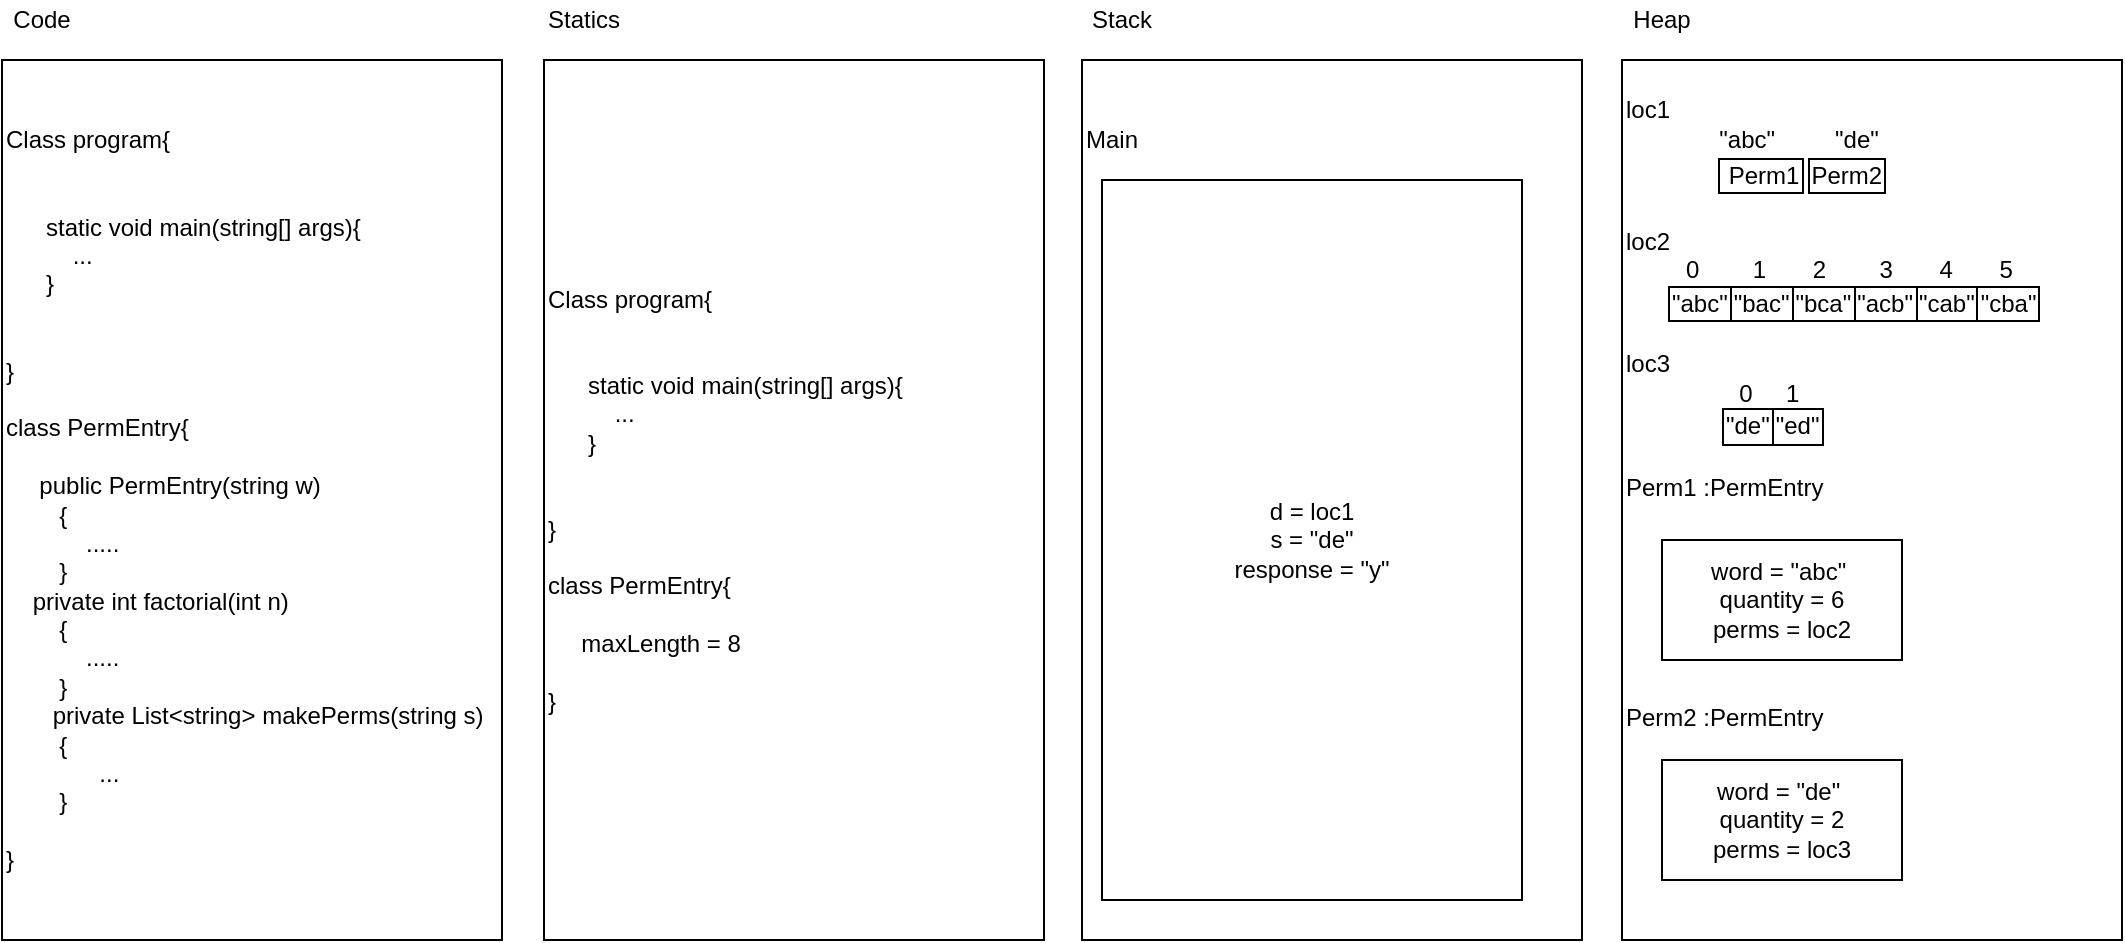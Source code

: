 <mxfile version="14.5.3" type="github">
  <diagram id="MkJ7x8U8QZDx5aW0vpz0" name="Page-1">
    <mxGraphModel dx="1422" dy="705" grid="1" gridSize="10" guides="1" tooltips="1" connect="1" arrows="1" fold="1" page="1" pageScale="1" pageWidth="1100" pageHeight="850" math="0" shadow="0">
      <root>
        <mxCell id="0" />
        <mxCell id="1" parent="0" />
        <mxCell id="QrvTohSwwayNkErZfKIE-2" value="Class program{&lt;br&gt;&lt;br&gt;&lt;div&gt;&lt;br&gt;&lt;/div&gt;&amp;nbsp; &amp;nbsp; &amp;nbsp; static void main(string[] args){&lt;br&gt;&amp;nbsp; &amp;nbsp; &amp;nbsp; &amp;nbsp; &amp;nbsp; ...&lt;br&gt;&amp;nbsp; &amp;nbsp; &amp;nbsp; }&lt;br&gt;&lt;br&gt;&lt;br&gt;}&lt;br&gt;&lt;br&gt;class PermEntry{&lt;br&gt;&lt;br&gt;&amp;nbsp; &amp;nbsp; &amp;nbsp;&lt;span&gt;public PermEntry(string w)&lt;/span&gt;&lt;div&gt;&amp;nbsp; &amp;nbsp; &amp;nbsp; &amp;nbsp; {&lt;/div&gt;&lt;div&gt;&amp;nbsp; &amp;nbsp; &amp;nbsp; &amp;nbsp; &amp;nbsp; &amp;nbsp; .....&lt;/div&gt;&lt;div&gt;&amp;nbsp; &amp;nbsp; &amp;nbsp; &amp;nbsp; }&lt;/div&gt;&lt;div&gt;&amp;nbsp; &amp;nbsp;&amp;nbsp;&lt;span&gt;private int factorial(int n)&lt;/span&gt;&lt;/div&gt;&lt;div&gt;&amp;nbsp; &amp;nbsp; &amp;nbsp; &amp;nbsp; {&lt;/div&gt;&lt;div&gt;&amp;nbsp; &amp;nbsp; &amp;nbsp; &amp;nbsp; &amp;nbsp; &amp;nbsp; .....&lt;/div&gt;&lt;div&gt;&amp;nbsp; &amp;nbsp; &amp;nbsp; &amp;nbsp; }&lt;/div&gt;&amp;nbsp; &amp;nbsp; &amp;nbsp;&amp;nbsp;&lt;span&gt;&amp;nbsp;private List&amp;lt;string&amp;gt; makePerms(string s)&lt;/span&gt;&lt;div&gt;&amp;nbsp; &amp;nbsp; &amp;nbsp; &amp;nbsp; {&lt;/div&gt;&lt;div&gt;&amp;nbsp; &amp;nbsp; &amp;nbsp; &amp;nbsp; &amp;nbsp; &amp;nbsp; &amp;nbsp; ...&lt;/div&gt;&lt;div&gt;&amp;nbsp; &amp;nbsp; &amp;nbsp; &amp;nbsp; }&lt;/div&gt;&lt;br&gt;}" style="rounded=0;whiteSpace=wrap;html=1;align=left;" parent="1" vertex="1">
          <mxGeometry x="20" y="60" width="250" height="440" as="geometry" />
        </mxCell>
        <mxCell id="QrvTohSwwayNkErZfKIE-3" value="Code" style="text;html=1;strokeColor=none;fillColor=none;align=center;verticalAlign=middle;whiteSpace=wrap;rounded=0;" parent="1" vertex="1">
          <mxGeometry x="20" y="30" width="40" height="20" as="geometry" />
        </mxCell>
        <mxCell id="QrvTohSwwayNkErZfKIE-4" value="Class program{&lt;br&gt;&lt;br&gt;&lt;div&gt;&lt;br&gt;&lt;/div&gt;&amp;nbsp; &amp;nbsp; &amp;nbsp; static void main(string[] args){&lt;br&gt;&amp;nbsp; &amp;nbsp; &amp;nbsp; &amp;nbsp; &amp;nbsp; ...&lt;br&gt;&amp;nbsp; &amp;nbsp; &amp;nbsp; }&lt;br&gt;&lt;br&gt;&lt;br&gt;}&lt;br&gt;&lt;br&gt;class PermEntry{&lt;br&gt;&lt;br&gt;&amp;nbsp; &amp;nbsp; &amp;nbsp;maxLength = 8&lt;br&gt;&lt;br&gt;}" style="rounded=0;whiteSpace=wrap;html=1;align=left;" parent="1" vertex="1">
          <mxGeometry x="291" y="60" width="250" height="440" as="geometry" />
        </mxCell>
        <mxCell id="QrvTohSwwayNkErZfKIE-5" value="Statics" style="text;html=1;strokeColor=none;fillColor=none;align=center;verticalAlign=middle;whiteSpace=wrap;rounded=0;" parent="1" vertex="1">
          <mxGeometry x="291" y="30" width="40" height="20" as="geometry" />
        </mxCell>
        <mxCell id="7mHd35gTJ7Eix5R3v8-Q-1" value="Main&amp;nbsp; &amp;nbsp; &amp;nbsp; &amp;nbsp; &amp;nbsp; &amp;nbsp; &amp;nbsp; &amp;nbsp; &amp;nbsp; &amp;nbsp; &amp;nbsp; &amp;nbsp; &amp;nbsp; &amp;nbsp; &amp;nbsp; &amp;nbsp; &amp;nbsp; &amp;nbsp; &amp;nbsp; &amp;nbsp; &amp;nbsp; &amp;nbsp;&amp;nbsp;&lt;br&gt;&lt;br&gt;&lt;br&gt;&lt;br&gt;&lt;br&gt;&lt;br&gt;&lt;br&gt;&lt;br&gt;&lt;br&gt;&lt;br&gt;&lt;br&gt;&lt;br&gt;&lt;br&gt;&lt;br&gt;&lt;br&gt;&lt;br&gt;&lt;br&gt;&lt;br&gt;&lt;br&gt;&lt;br&gt;&lt;br&gt;&lt;br&gt;&lt;br&gt;&lt;br&gt;&lt;br&gt;&lt;br&gt;" style="rounded=0;whiteSpace=wrap;html=1;align=left;" parent="1" vertex="1">
          <mxGeometry x="560" y="60" width="250" height="440" as="geometry" />
        </mxCell>
        <mxCell id="7mHd35gTJ7Eix5R3v8-Q-2" value="Stack" style="text;html=1;strokeColor=none;fillColor=none;align=center;verticalAlign=middle;whiteSpace=wrap;rounded=0;" parent="1" vertex="1">
          <mxGeometry x="560" y="30" width="40" height="20" as="geometry" />
        </mxCell>
        <mxCell id="7mHd35gTJ7Eix5R3v8-Q-3" value="d = loc1&lt;br&gt;s = &quot;de&quot;&lt;br&gt;response = &quot;y&quot;" style="rounded=0;whiteSpace=wrap;html=1;align=center;" parent="1" vertex="1">
          <mxGeometry x="570" y="120" width="210" height="360" as="geometry" />
        </mxCell>
        <mxCell id="7mHd35gTJ7Eix5R3v8-Q-5" value="loc1&lt;br&gt;&lt;span&gt;&amp;nbsp; &amp;nbsp; &amp;nbsp; &amp;nbsp; &amp;nbsp; &amp;nbsp; &amp;nbsp; &quot;abc&quot;&amp;nbsp; &amp;nbsp; &amp;nbsp; &amp;nbsp; &amp;nbsp;&quot;de&quot;&amp;nbsp;&lt;/span&gt;&lt;span&gt;&amp;nbsp;&lt;/span&gt;&lt;br&gt;&lt;div&gt;&lt;table&gt;&lt;tbody&gt;&lt;tr&gt;&lt;td&gt;&lt;br&gt;&lt;/td&gt;&lt;td&gt;&lt;br&gt;&lt;/td&gt;&lt;td&gt;&lt;br&gt;&lt;/td&gt;&lt;td&gt;&lt;br&gt;&lt;/td&gt;&lt;td&gt;&lt;br&gt;&lt;/td&gt;&lt;td&gt;&lt;br&gt;&lt;/td&gt;&lt;td&gt;&lt;br&gt;&lt;/td&gt;&lt;td&gt;&lt;br&gt;&lt;/td&gt;&lt;td&gt;&lt;br&gt;&lt;/td&gt;&lt;td&gt;&lt;br&gt;&lt;/td&gt;&lt;td&gt;&lt;br&gt;&lt;/td&gt;&lt;td style=&quot;border: 1px solid rgb(0 , 0 , 0) ; border-collapse: collapse&quot;&gt;&lt;span style=&quot;background-color: rgb(255 , 255 , 255)&quot;&gt;&amp;nbsp;Perm1&lt;/span&gt;&lt;/td&gt;&lt;td style=&quot;border: 1px solid rgb(0 , 0 , 0) ; border-collapse: collapse&quot;&gt;&lt;span style=&quot;background-color: rgb(255 , 255 , 255)&quot;&gt;Perm2&lt;/span&gt;&lt;/td&gt;&lt;/tr&gt;&lt;/tbody&gt;&lt;/table&gt;&lt;br&gt;&lt;/div&gt;&lt;div&gt;loc2&lt;br&gt;&amp;nbsp; &amp;nbsp; &amp;nbsp; &amp;nbsp; &amp;nbsp;0&amp;nbsp; &amp;nbsp; &amp;nbsp; &amp;nbsp; 1&amp;nbsp; &amp;nbsp; &amp;nbsp; &amp;nbsp;2&amp;nbsp; &amp;nbsp; &amp;nbsp; &amp;nbsp; 3&amp;nbsp; &amp;nbsp; &amp;nbsp; &amp;nbsp;4&amp;nbsp; &amp;nbsp; &amp;nbsp; &amp;nbsp;5&amp;nbsp;&amp;nbsp;&lt;br&gt;&lt;div&gt;&lt;table border=&quot;1&quot; style=&quot;border: 1px solid rgb(255 , 255 , 255) ; border-collapse: collapse&quot;&gt;&lt;tbody&gt;&lt;tr&gt;&lt;td style=&quot;border-collapse: collapse&quot;&gt;&lt;br&gt;&lt;/td&gt;&lt;td&gt;&lt;br&gt;&lt;/td&gt;&lt;td style=&quot;border-collapse: collapse&quot;&gt;&lt;br&gt;&lt;/td&gt;&lt;td&gt;&lt;br&gt;&lt;/td&gt;&lt;td&gt;&lt;br&gt;&lt;/td&gt;&lt;td style=&quot;border-collapse: collapse&quot;&gt;&lt;br&gt;&lt;/td&gt;&lt;td style=&quot;border-collapse: collapse&quot;&gt;&lt;br&gt;&lt;/td&gt;&lt;td style=&quot;border: 1px solid rgb(0 , 0 , 0) ; border-collapse: collapse&quot;&gt;&quot;abc&quot;&lt;/td&gt;&lt;td style=&quot;border: 1px solid rgb(0 , 0 , 0) ; border-collapse: collapse&quot;&gt;&quot;bac&quot;&lt;/td&gt;&lt;td style=&quot;border: 1px solid rgb(0 , 0 , 0) ; border-collapse: collapse&quot;&gt;&quot;bca&quot;&lt;/td&gt;&lt;td style=&quot;border: 1px solid rgb(0 , 0 , 0) ; border-collapse: collapse&quot;&gt;&quot;acb&quot;&lt;/td&gt;&lt;td style=&quot;border-collapse: collapse ; border: 1px solid rgb(0 , 0 , 0)&quot;&gt;&lt;span style=&quot;background-color: rgb(255 , 255 , 255)&quot;&gt;&quot;cab&quot;&lt;/span&gt;&lt;/td&gt;&lt;td style=&quot;border-collapse: collapse ; border: 1px solid rgb(0 , 0 , 0)&quot;&gt;&lt;span style=&quot;background-color: rgb(255 , 255 , 255)&quot;&gt;&quot;cba&quot;&lt;/span&gt;&lt;/td&gt;&lt;/tr&gt;&lt;/tbody&gt;&lt;/table&gt;&lt;br&gt;&lt;/div&gt;&lt;div&gt;loc3&lt;br&gt;&amp;nbsp; &amp;nbsp; &amp;nbsp; &amp;nbsp; &amp;nbsp; &amp;nbsp; &amp;nbsp; &amp;nbsp; &amp;nbsp;0&amp;nbsp; &amp;nbsp; &amp;nbsp;1&amp;nbsp;&amp;nbsp;&lt;/div&gt;&lt;/div&gt;&lt;div&gt;&lt;table border=&quot;1&quot; style=&quot;border: 1px solid rgb(255 , 255 , 255) ; border-collapse: collapse&quot;&gt;&lt;tbody&gt;&lt;tr&gt;&lt;td&gt;&lt;br&gt;&lt;/td&gt;&lt;td&gt;&lt;br&gt;&lt;/td&gt;&lt;td&gt;&lt;br&gt;&lt;/td&gt;&lt;td&gt;&lt;br&gt;&lt;/td&gt;&lt;td&gt;&lt;br&gt;&lt;/td&gt;&lt;td&gt;&lt;br&gt;&lt;/td&gt;&lt;td&gt;&lt;br&gt;&lt;/td&gt;&lt;td&gt;&lt;br&gt;&lt;/td&gt;&lt;td&gt;&lt;br&gt;&lt;/td&gt;&lt;td&gt;&lt;br&gt;&lt;/td&gt;&lt;td&gt;&lt;br&gt;&lt;/td&gt;&lt;td&gt;&lt;br&gt;&lt;/td&gt;&lt;td&gt;&lt;br&gt;&lt;/td&gt;&lt;td&gt;&lt;br&gt;&lt;/td&gt;&lt;td&gt;&lt;br&gt;&lt;/td&gt;&lt;td&gt;&lt;br&gt;&lt;/td&gt;&lt;td style=&quot;border-collapse: collapse ; border: 1px solid rgb(0 , 0 , 0)&quot;&gt;&quot;de&quot;&lt;/td&gt;&lt;td style=&quot;border-collapse: collapse ; border: 1px solid rgb(0 , 0 , 0)&quot;&gt;&quot;ed&quot;&lt;/td&gt;&lt;/tr&gt;&lt;/tbody&gt;&lt;/table&gt;&lt;/div&gt;&lt;div&gt;&lt;br&gt;&lt;/div&gt;&lt;div&gt;Perm1 :PermEntry&lt;/div&gt;&lt;div&gt;&lt;br&gt;&lt;/div&gt;&lt;div&gt;&lt;br&gt;&lt;/div&gt;&lt;div&gt;&lt;br&gt;&lt;/div&gt;&lt;div&gt;&lt;br&gt;&lt;/div&gt;&lt;div&gt;&lt;br&gt;&lt;/div&gt;&lt;div&gt;&lt;br&gt;&lt;/div&gt;&lt;div&gt;&lt;br&gt;&lt;/div&gt;&lt;div&gt;&lt;div&gt;Perm2 :PermEntry&lt;/div&gt;&lt;/div&gt;&lt;div&gt;&lt;br&gt;&lt;/div&gt;&lt;div&gt;&lt;br&gt;&lt;/div&gt;&lt;div&gt;&lt;br&gt;&lt;/div&gt;&lt;div&gt;&lt;br&gt;&lt;/div&gt;&lt;div&gt;&lt;br&gt;&lt;/div&gt;&lt;div&gt;&lt;br&gt;&lt;/div&gt;" style="rounded=0;whiteSpace=wrap;html=1;align=left;" parent="1" vertex="1">
          <mxGeometry x="830" y="60" width="250" height="440" as="geometry" />
        </mxCell>
        <mxCell id="7mHd35gTJ7Eix5R3v8-Q-6" value="Heap" style="text;html=1;strokeColor=none;fillColor=none;align=center;verticalAlign=middle;whiteSpace=wrap;rounded=0;" parent="1" vertex="1">
          <mxGeometry x="830" y="30" width="40" height="20" as="geometry" />
        </mxCell>
        <mxCell id="H_uyjuBHZYOSrO84miur-1" value="word = &quot;abc&quot;&amp;nbsp;&lt;br&gt;quantity = 6&lt;br&gt;perms = loc2" style="rounded=0;whiteSpace=wrap;html=1;" vertex="1" parent="1">
          <mxGeometry x="850" y="300" width="120" height="60" as="geometry" />
        </mxCell>
        <mxCell id="H_uyjuBHZYOSrO84miur-2" value="word = &quot;de&quot;&amp;nbsp;&lt;br&gt;quantity = 2&lt;br&gt;perms = loc3" style="rounded=0;whiteSpace=wrap;html=1;" vertex="1" parent="1">
          <mxGeometry x="850" y="410" width="120" height="60" as="geometry" />
        </mxCell>
      </root>
    </mxGraphModel>
  </diagram>
</mxfile>
